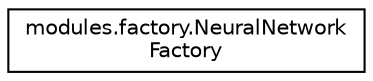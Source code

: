 digraph "Graphical Class Hierarchy"
{
 // LATEX_PDF_SIZE
  edge [fontname="Helvetica",fontsize="10",labelfontname="Helvetica",labelfontsize="10"];
  node [fontname="Helvetica",fontsize="10",shape=record];
  rankdir="LR";
  Node0 [label="modules.factory.NeuralNetwork\lFactory",height=0.2,width=0.4,color="black", fillcolor="white", style="filled",URL="$classmodules_1_1factory_1_1NeuralNetworkFactory.html",tooltip=" "];
}

